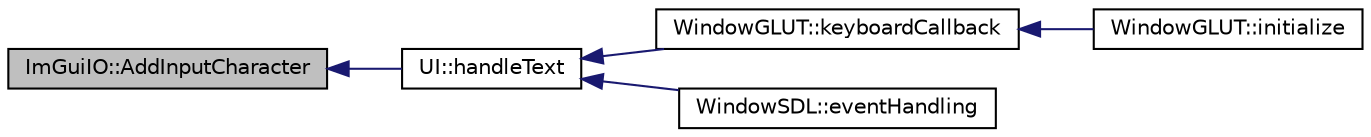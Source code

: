 digraph "ImGuiIO::AddInputCharacter"
{
 // INTERACTIVE_SVG=YES
  edge [fontname="Helvetica",fontsize="10",labelfontname="Helvetica",labelfontsize="10"];
  node [fontname="Helvetica",fontsize="10",shape=record];
  rankdir="LR";
  Node1 [label="ImGuiIO::AddInputCharacter",height=0.2,width=0.4,color="black", fillcolor="grey75", style="filled" fontcolor="black"];
  Node1 -> Node2 [dir="back",color="midnightblue",fontsize="10",style="solid",fontname="Helvetica"];
  Node2 [label="UI::handleText",height=0.2,width=0.4,color="black", fillcolor="white", style="filled",URL="$class_u_i.html#a053c05f8377c4e7ce74eb8e71f82de1b"];
  Node2 -> Node3 [dir="back",color="midnightblue",fontsize="10",style="solid",fontname="Helvetica"];
  Node3 [label="WindowGLUT::keyboardCallback",height=0.2,width=0.4,color="black", fillcolor="white", style="filled",URL="$class_window_g_l_u_t.html#abf1f978f4b71c0158d583bf6632856fa"];
  Node3 -> Node4 [dir="back",color="midnightblue",fontsize="10",style="solid",fontname="Helvetica"];
  Node4 [label="WindowGLUT::initialize",height=0.2,width=0.4,color="black", fillcolor="white", style="filled",URL="$class_window_g_l_u_t.html#a23e784b4d08d5aa9d35af5a627a0d1cb"];
  Node2 -> Node5 [dir="back",color="midnightblue",fontsize="10",style="solid",fontname="Helvetica"];
  Node5 [label="WindowSDL::eventHandling",height=0.2,width=0.4,color="black", fillcolor="white", style="filled",URL="$class_window_s_d_l.html#a77e59286d958d1be56b9dc53108e58b0"];
}
